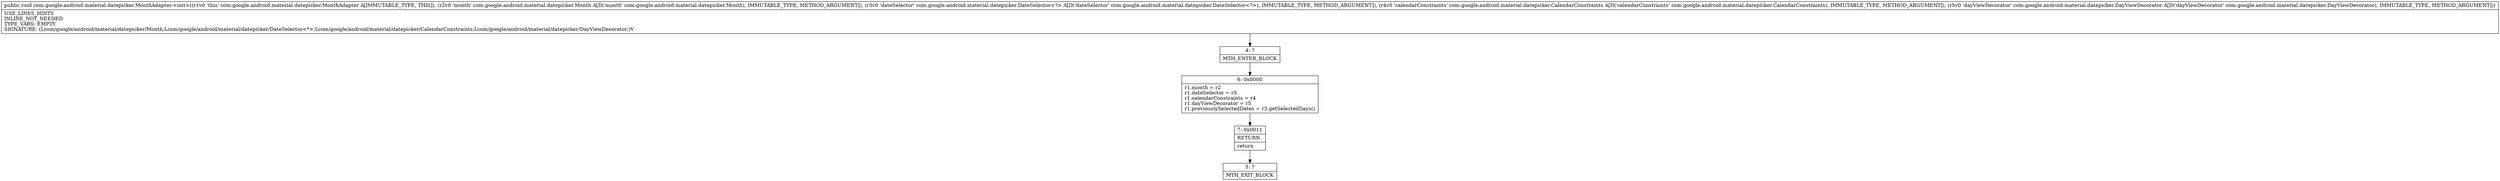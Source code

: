 digraph "CFG forcom.google.android.material.datepicker.MonthAdapter.\<init\>(Lcom\/google\/android\/material\/datepicker\/Month;Lcom\/google\/android\/material\/datepicker\/DateSelector;Lcom\/google\/android\/material\/datepicker\/CalendarConstraints;Lcom\/google\/android\/material\/datepicker\/DayViewDecorator;)V" {
Node_4 [shape=record,label="{4\:\ ?|MTH_ENTER_BLOCK\l}"];
Node_6 [shape=record,label="{6\:\ 0x0000|r1.month = r2\lr1.dateSelector = r3\lr1.calendarConstraints = r4\lr1.dayViewDecorator = r5\lr1.previouslySelectedDates = r3.getSelectedDays()\l}"];
Node_7 [shape=record,label="{7\:\ 0x0011|RETURN\l|return\l}"];
Node_5 [shape=record,label="{5\:\ ?|MTH_EXIT_BLOCK\l}"];
MethodNode[shape=record,label="{public void com.google.android.material.datepicker.MonthAdapter.\<init\>((r1v0 'this' com.google.android.material.datepicker.MonthAdapter A[IMMUTABLE_TYPE, THIS]), (r2v0 'month' com.google.android.material.datepicker.Month A[D('month' com.google.android.material.datepicker.Month), IMMUTABLE_TYPE, METHOD_ARGUMENT]), (r3v0 'dateSelector' com.google.android.material.datepicker.DateSelector\<?\> A[D('dateSelector' com.google.android.material.datepicker.DateSelector\<?\>), IMMUTABLE_TYPE, METHOD_ARGUMENT]), (r4v0 'calendarConstraints' com.google.android.material.datepicker.CalendarConstraints A[D('calendarConstraints' com.google.android.material.datepicker.CalendarConstraints), IMMUTABLE_TYPE, METHOD_ARGUMENT]), (r5v0 'dayViewDecorator' com.google.android.material.datepicker.DayViewDecorator A[D('dayViewDecorator' com.google.android.material.datepicker.DayViewDecorator), IMMUTABLE_TYPE, METHOD_ARGUMENT]))  | USE_LINES_HINTS\lINLINE_NOT_NEEDED\lTYPE_VARS: EMPTY\lSIGNATURE: (Lcom\/google\/android\/material\/datepicker\/Month;Lcom\/google\/android\/material\/datepicker\/DateSelector\<*\>;Lcom\/google\/android\/material\/datepicker\/CalendarConstraints;Lcom\/google\/android\/material\/datepicker\/DayViewDecorator;)V\l}"];
MethodNode -> Node_4;Node_4 -> Node_6;
Node_6 -> Node_7;
Node_7 -> Node_5;
}

